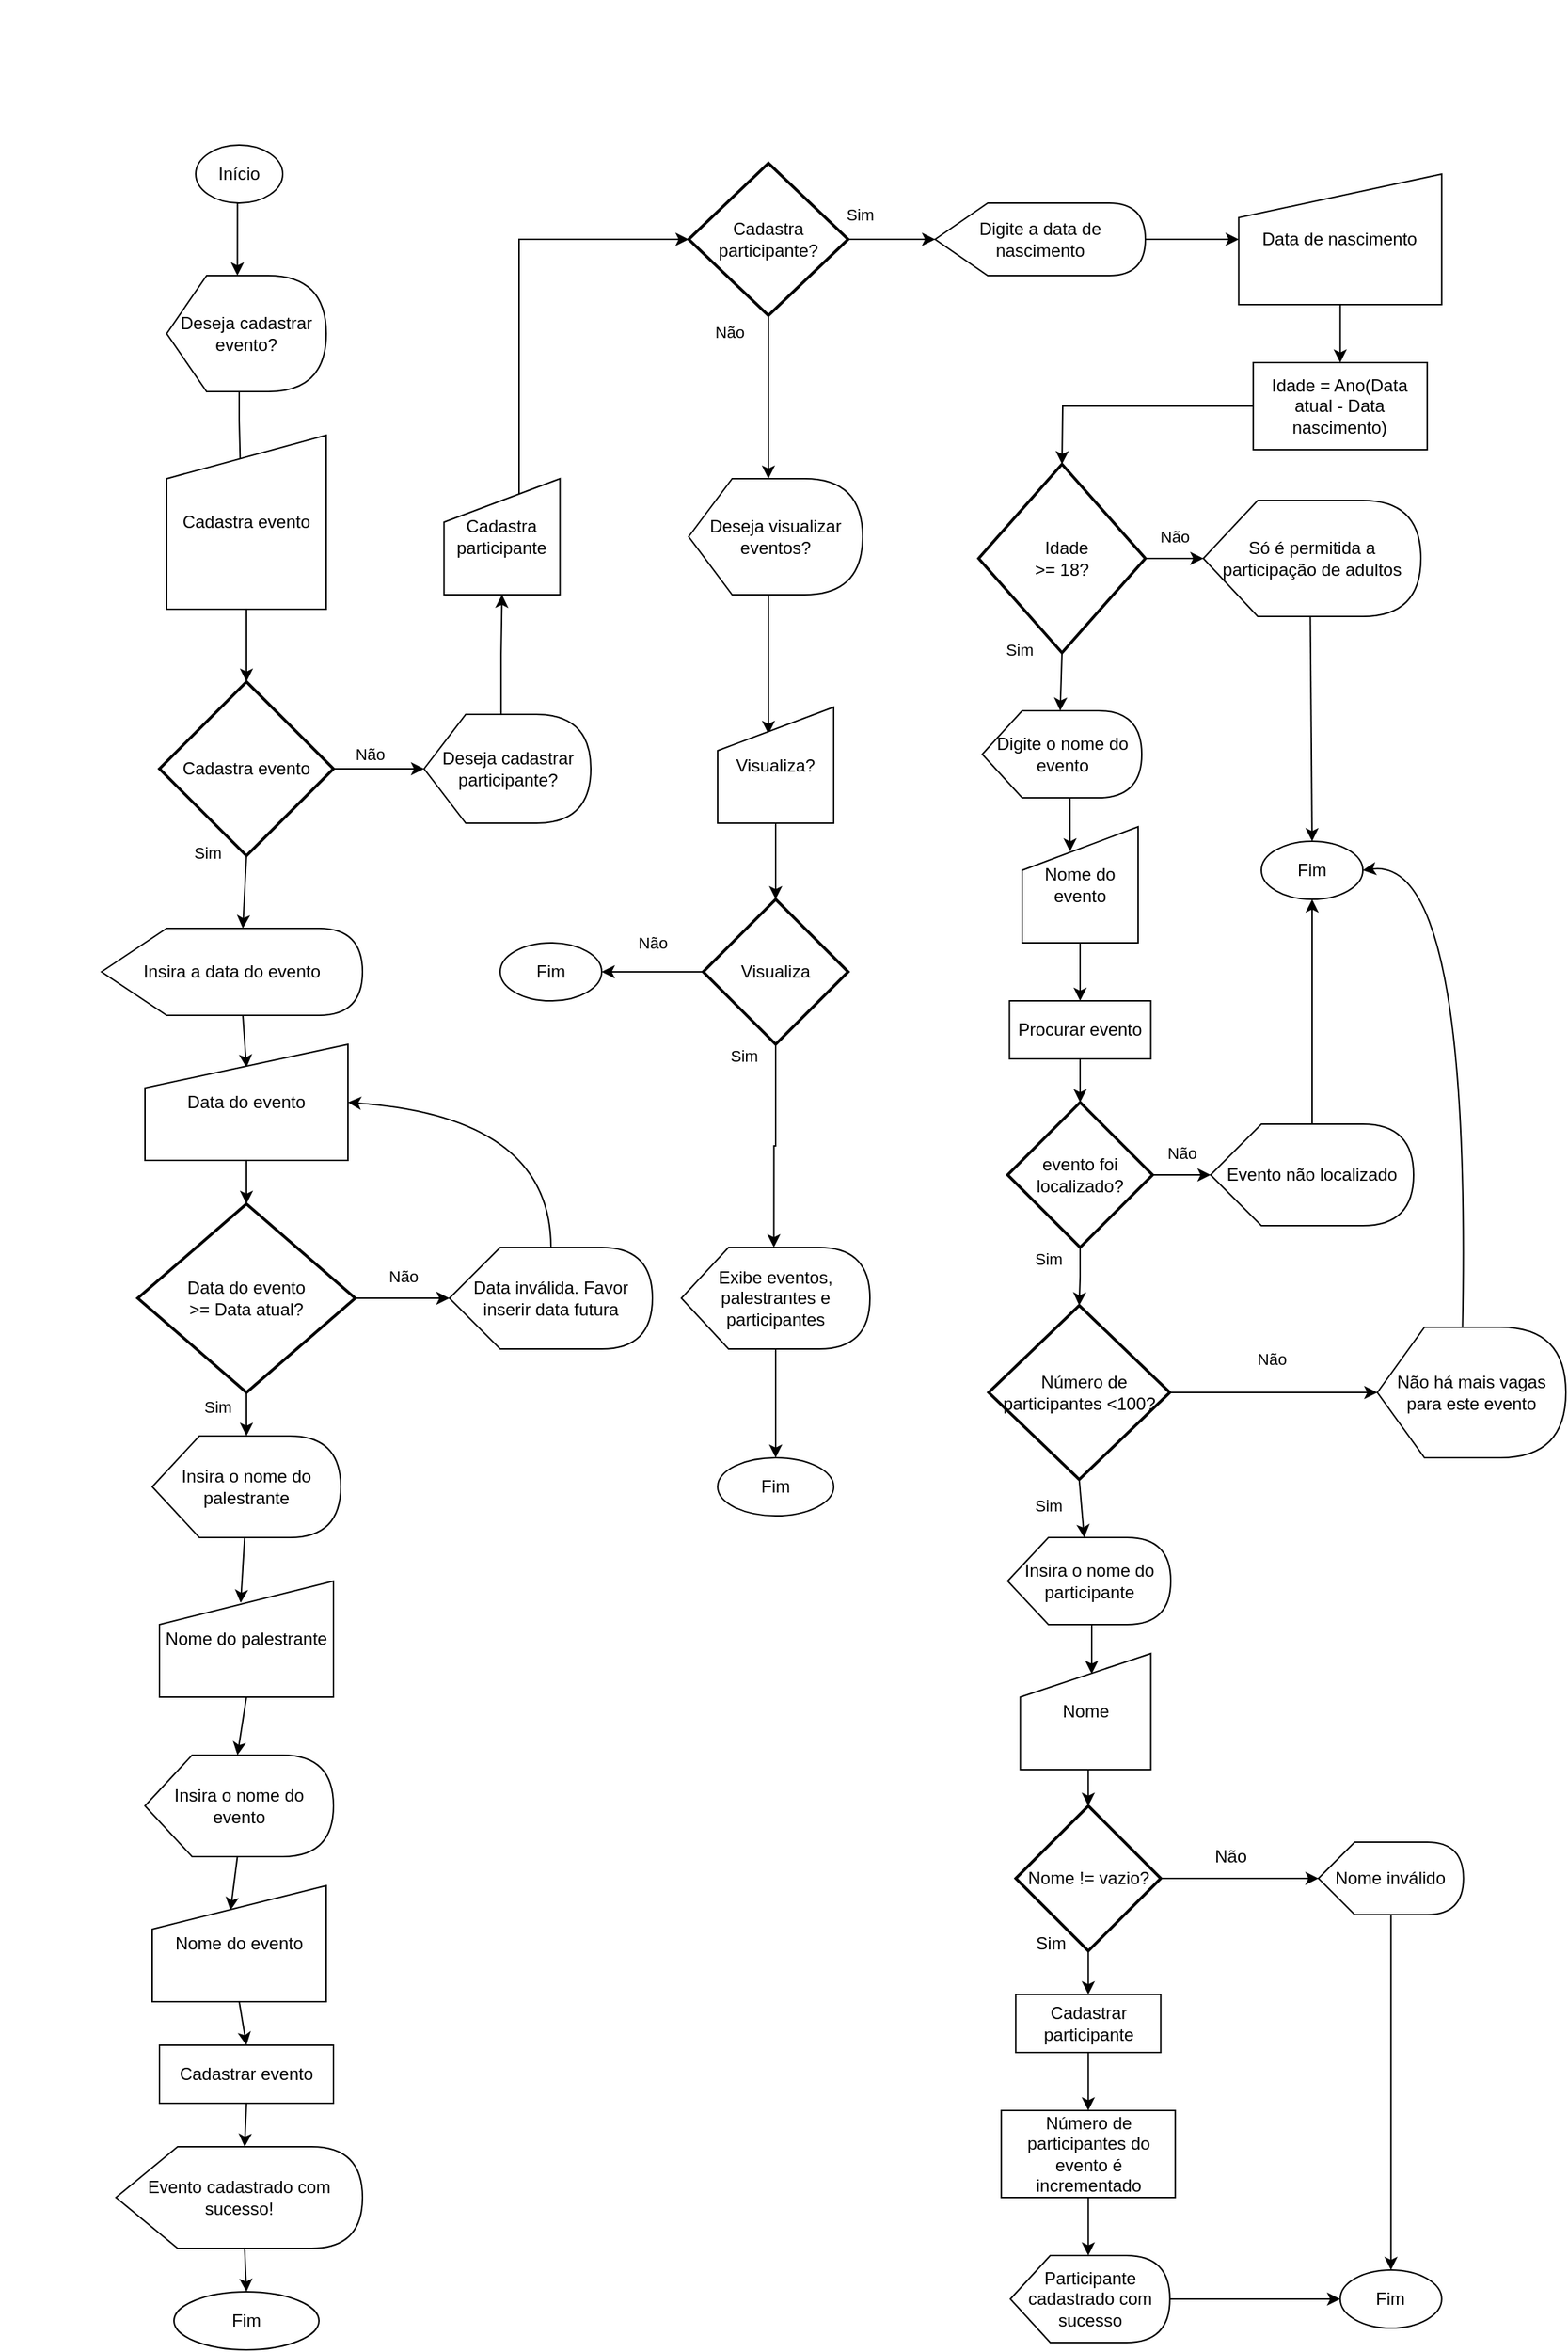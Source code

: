 <mxfile version="15.8.7" type="device"><diagram name="Page-1" id="edf60f1a-56cd-e834-aa8a-f176f3a09ee4"><mxGraphModel dx="868" dy="553" grid="1" gridSize="10" guides="1" tooltips="1" connect="1" arrows="1" fold="1" page="1" pageScale="1" pageWidth="1169" pageHeight="827" background="none" math="0" shadow="0"><root><mxCell id="0"/><mxCell id="1" parent="0"/><mxCell id="du-PBwUth67Q8TMINpRE-2" value="Insira a data do evento" style="shape=display;whiteSpace=wrap;html=1;" parent="1" vertex="1"><mxGeometry x="50" y="640" width="180" height="60" as="geometry"/></mxCell><mxCell id="du-PBwUth67Q8TMINpRE-3" value="" style="endArrow=classic;html=1;rounded=0;exitX=0;exitY=0;exitDx=97.5;exitDy=60;exitPerimeter=0;entryX=0.5;entryY=0.2;entryDx=0;entryDy=0;entryPerimeter=0;" parent="1" source="du-PBwUth67Q8TMINpRE-2" target="du-PBwUth67Q8TMINpRE-5" edge="1"><mxGeometry width="50" height="50" relative="1" as="geometry"><mxPoint x="410" y="710" as="sourcePoint"/><mxPoint x="150" y="750" as="targetPoint"/></mxGeometry></mxCell><mxCell id="du-PBwUth67Q8TMINpRE-4" value="" style="endArrow=classic;html=1;rounded=0;exitX=0.5;exitY=1;exitDx=0;exitDy=0;entryX=0;entryY=0;entryDx=97.5;entryDy=0;entryPerimeter=0;exitPerimeter=0;" parent="1" source="du-PBwUth67Q8TMINpRE-104" target="du-PBwUth67Q8TMINpRE-2" edge="1"><mxGeometry width="50" height="50" relative="1" as="geometry"><mxPoint x="150" y="610" as="sourcePoint"/><mxPoint x="190" y="620" as="targetPoint"/></mxGeometry></mxCell><mxCell id="du-PBwUth67Q8TMINpRE-5" value="Data do evento" style="shape=manualInput;whiteSpace=wrap;html=1;" parent="1" vertex="1"><mxGeometry x="80" y="720" width="140" height="80" as="geometry"/></mxCell><mxCell id="du-PBwUth67Q8TMINpRE-6" value="Data do evento &lt;br&gt;&amp;gt;= Data atual?" style="strokeWidth=2;html=1;shape=mxgraph.flowchart.decision;whiteSpace=wrap;" parent="1" vertex="1"><mxGeometry x="75" y="830" width="150" height="130" as="geometry"/></mxCell><mxCell id="du-PBwUth67Q8TMINpRE-7" value="Data inválida. Favor inserir data futura" style="shape=display;whiteSpace=wrap;html=1;" parent="1" vertex="1"><mxGeometry x="290" y="860" width="140" height="70" as="geometry"/></mxCell><mxCell id="du-PBwUth67Q8TMINpRE-8" value="" style="endArrow=classic;html=1;rounded=0;exitX=0.5;exitY=1;exitDx=0;exitDy=0;entryX=0.5;entryY=0;entryDx=0;entryDy=0;entryPerimeter=0;" parent="1" source="du-PBwUth67Q8TMINpRE-5" target="du-PBwUth67Q8TMINpRE-6" edge="1"><mxGeometry width="50" height="50" relative="1" as="geometry"><mxPoint x="410" y="900" as="sourcePoint"/><mxPoint x="460" y="850" as="targetPoint"/></mxGeometry></mxCell><mxCell id="du-PBwUth67Q8TMINpRE-10" value="" style="curved=1;endArrow=classic;html=1;rounded=0;exitX=0;exitY=0;exitDx=70;exitDy=0;exitPerimeter=0;entryX=1;entryY=0.5;entryDx=0;entryDy=0;" parent="1" source="du-PBwUth67Q8TMINpRE-7" target="du-PBwUth67Q8TMINpRE-5" edge="1"><mxGeometry width="50" height="50" relative="1" as="geometry"><mxPoint x="410" y="900" as="sourcePoint"/><mxPoint x="460" y="850" as="targetPoint"/><Array as="points"><mxPoint x="360" y="770"/></Array></mxGeometry></mxCell><mxCell id="du-PBwUth67Q8TMINpRE-11" value="Evento cadastrado com sucesso!" style="shape=display;whiteSpace=wrap;html=1;" parent="1" vertex="1"><mxGeometry x="60" y="1480" width="170" height="70" as="geometry"/></mxCell><mxCell id="du-PBwUth67Q8TMINpRE-17" value="" style="endArrow=classic;html=1;rounded=0;verticalAlign=middle;entryX=0;entryY=0.5;entryDx=0;entryDy=0;entryPerimeter=0;exitX=1;exitY=0.5;exitDx=0;exitDy=0;exitPerimeter=0;" parent="1" source="du-PBwUth67Q8TMINpRE-6" target="du-PBwUth67Q8TMINpRE-7" edge="1"><mxGeometry relative="1" as="geometry"><mxPoint x="210" y="900" as="sourcePoint"/><mxPoint x="310" y="900" as="targetPoint"/></mxGeometry></mxCell><mxCell id="du-PBwUth67Q8TMINpRE-18" value="Não" style="edgeLabel;resizable=0;html=1;align=center;verticalAlign=middle;" parent="du-PBwUth67Q8TMINpRE-17" connectable="0" vertex="1"><mxGeometry relative="1" as="geometry"><mxPoint y="-15" as="offset"/></mxGeometry></mxCell><mxCell id="du-PBwUth67Q8TMINpRE-19" value="Fim" style="ellipse;whiteSpace=wrap;html=1;" parent="1" vertex="1"><mxGeometry x="100" y="1580" width="100" height="40" as="geometry"/></mxCell><mxCell id="du-PBwUth67Q8TMINpRE-20" value="" style="endArrow=classic;html=1;rounded=0;exitX=0;exitY=0;exitDx=88.75;exitDy=70;exitPerimeter=0;entryX=0.5;entryY=0;entryDx=0;entryDy=0;" parent="1" source="du-PBwUth67Q8TMINpRE-11" target="du-PBwUth67Q8TMINpRE-19" edge="1"><mxGeometry width="50" height="50" relative="1" as="geometry"><mxPoint x="420" y="1690" as="sourcePoint"/><mxPoint x="470" y="1640" as="targetPoint"/></mxGeometry></mxCell><mxCell id="du-PBwUth67Q8TMINpRE-22" value="Cadastrar evento" style="rounded=0;whiteSpace=wrap;html=1;fontSize=12;" parent="1" vertex="1"><mxGeometry x="90" y="1410" width="120" height="40" as="geometry"/></mxCell><mxCell id="du-PBwUth67Q8TMINpRE-23" value="" style="endArrow=classic;html=1;rounded=0;fontSize=14;exitX=0.5;exitY=1;exitDx=0;exitDy=0;entryX=0;entryY=0;entryDx=88.75;entryDy=0;entryPerimeter=0;" parent="1" source="du-PBwUth67Q8TMINpRE-22" target="du-PBwUth67Q8TMINpRE-11" edge="1"><mxGeometry width="50" height="50" relative="1" as="geometry"><mxPoint x="415" y="1540" as="sourcePoint"/><mxPoint x="465" y="1490" as="targetPoint"/></mxGeometry></mxCell><mxCell id="PC4-HEvqncHK3_Rg9ZsO-1" style="edgeStyle=orthogonalEdgeStyle;rounded=0;orthogonalLoop=1;jettySize=auto;html=1;exitX=1;exitY=0.5;exitDx=0;exitDy=0;exitPerimeter=0;entryX=0;entryY=0.5;entryDx=0;entryDy=0;" edge="1" parent="1" source="du-PBwUth67Q8TMINpRE-26" target="du-PBwUth67Q8TMINpRE-27"><mxGeometry relative="1" as="geometry"/></mxCell><mxCell id="du-PBwUth67Q8TMINpRE-26" value="Digite a data de nascimento" style="shape=display;whiteSpace=wrap;html=1;fontSize=12;" parent="1" vertex="1"><mxGeometry x="625" y="140" width="145" height="50" as="geometry"/></mxCell><mxCell id="du-PBwUth67Q8TMINpRE-27" value="Data de nascimento" style="shape=manualInput;whiteSpace=wrap;html=1;fontSize=12;" parent="1" vertex="1"><mxGeometry x="834.38" y="120" width="140" height="90" as="geometry"/></mxCell><mxCell id="du-PBwUth67Q8TMINpRE-28" value="&amp;nbsp; Idade&lt;br&gt;&amp;gt;= 18?" style="strokeWidth=2;html=1;shape=mxgraph.flowchart.decision;whiteSpace=wrap;fontSize=12;" parent="1" vertex="1"><mxGeometry x="655" y="320" width="115" height="130" as="geometry"/></mxCell><mxCell id="du-PBwUth67Q8TMINpRE-31" value="" style="endArrow=classic;html=1;rounded=0;fontSize=14;exitX=0.5;exitY=1;exitDx=0;exitDy=0;entryX=0.5;entryY=0;entryDx=0;entryDy=0;" parent="1" source="du-PBwUth67Q8TMINpRE-27" target="PC4-HEvqncHK3_Rg9ZsO-2" edge="1"><mxGeometry width="50" height="50" relative="1" as="geometry"><mxPoint x="520" y="330" as="sourcePoint"/><mxPoint x="570" y="280" as="targetPoint"/></mxGeometry></mxCell><mxCell id="du-PBwUth67Q8TMINpRE-32" value="" style="endArrow=classic;html=1;rounded=0;verticalAlign=middle;entryX=0;entryY=0.5;entryDx=0;entryDy=0;entryPerimeter=0;exitX=1;exitY=0.5;exitDx=0;exitDy=0;exitPerimeter=0;" parent="1" source="du-PBwUth67Q8TMINpRE-28" target="du-PBwUth67Q8TMINpRE-34" edge="1"><mxGeometry relative="1" as="geometry"><mxPoint x="795" y="464.5" as="sourcePoint"/><mxPoint x="870" y="464.5" as="targetPoint"/></mxGeometry></mxCell><mxCell id="du-PBwUth67Q8TMINpRE-33" value="Não" style="edgeLabel;resizable=0;html=1;align=center;verticalAlign=middle;" parent="du-PBwUth67Q8TMINpRE-32" connectable="0" vertex="1"><mxGeometry relative="1" as="geometry"><mxPoint y="-15" as="offset"/></mxGeometry></mxCell><mxCell id="du-PBwUth67Q8TMINpRE-34" value="Só é permitida a participação de adultos" style="shape=display;whiteSpace=wrap;html=1;fontSize=12;" parent="1" vertex="1"><mxGeometry x="810" y="345" width="150" height="80" as="geometry"/></mxCell><mxCell id="du-PBwUth67Q8TMINpRE-35" value="Fim" style="ellipse;whiteSpace=wrap;html=1;fontSize=12;" parent="1" vertex="1"><mxGeometry x="850" y="580" width="70" height="40" as="geometry"/></mxCell><mxCell id="du-PBwUth67Q8TMINpRE-36" value="" style="endArrow=classic;html=1;rounded=0;fontSize=14;exitX=0;exitY=0;exitDx=73.75;exitDy=80;exitPerimeter=0;entryX=0.5;entryY=0;entryDx=0;entryDy=0;" parent="1" source="du-PBwUth67Q8TMINpRE-34" target="du-PBwUth67Q8TMINpRE-35" edge="1"><mxGeometry width="50" height="50" relative="1" as="geometry"><mxPoint x="680" y="480" as="sourcePoint"/><mxPoint x="730" y="430" as="targetPoint"/></mxGeometry></mxCell><mxCell id="du-PBwUth67Q8TMINpRE-40" value="" style="edgeStyle=orthogonalEdgeStyle;rounded=0;orthogonalLoop=1;jettySize=auto;html=1;fontSize=14;" parent="1" source="du-PBwUth67Q8TMINpRE-6" target="du-PBwUth67Q8TMINpRE-39" edge="1"><mxGeometry relative="1" as="geometry"/></mxCell><mxCell id="du-PBwUth67Q8TMINpRE-39" value="Insira o nome do palestrante" style="shape=display;whiteSpace=wrap;html=1;fontSize=12;" parent="1" vertex="1"><mxGeometry x="85" y="990" width="130" height="70" as="geometry"/></mxCell><mxCell id="du-PBwUth67Q8TMINpRE-42" value="Nome do palestrante" style="shape=manualInput;whiteSpace=wrap;html=1;fontSize=12;" parent="1" vertex="1"><mxGeometry x="90" y="1090" width="120" height="80" as="geometry"/></mxCell><mxCell id="du-PBwUth67Q8TMINpRE-43" value="Insira o nome do evento" style="shape=display;whiteSpace=wrap;html=1;fontSize=12;" parent="1" vertex="1"><mxGeometry x="80" y="1210" width="130" height="70" as="geometry"/></mxCell><mxCell id="du-PBwUth67Q8TMINpRE-44" value="Nome do evento" style="shape=manualInput;whiteSpace=wrap;html=1;fontSize=12;" parent="1" vertex="1"><mxGeometry x="85" y="1300" width="120" height="80" as="geometry"/></mxCell><mxCell id="du-PBwUth67Q8TMINpRE-46" value="" style="endArrow=classic;html=1;rounded=0;fontSize=14;exitX=0;exitY=0;exitDx=63.75;exitDy=70;exitPerimeter=0;entryX=0.467;entryY=0.188;entryDx=0;entryDy=0;entryPerimeter=0;" parent="1" source="du-PBwUth67Q8TMINpRE-39" target="du-PBwUth67Q8TMINpRE-42" edge="1"><mxGeometry width="50" height="50" relative="1" as="geometry"><mxPoint x="370" y="1060" as="sourcePoint"/><mxPoint x="420" y="1010" as="targetPoint"/></mxGeometry></mxCell><mxCell id="du-PBwUth67Q8TMINpRE-47" value="" style="endArrow=classic;html=1;rounded=0;fontSize=14;exitX=0.5;exitY=1;exitDx=0;exitDy=0;entryX=0;entryY=0;entryDx=63.75;entryDy=0;entryPerimeter=0;" parent="1" source="du-PBwUth67Q8TMINpRE-42" target="du-PBwUth67Q8TMINpRE-43" edge="1"><mxGeometry width="50" height="50" relative="1" as="geometry"><mxPoint x="370" y="1250" as="sourcePoint"/><mxPoint x="420" y="1200" as="targetPoint"/></mxGeometry></mxCell><mxCell id="du-PBwUth67Q8TMINpRE-48" value="" style="endArrow=classic;html=1;rounded=0;fontSize=14;exitX=0;exitY=0;exitDx=63.75;exitDy=70;exitPerimeter=0;entryX=0.45;entryY=0.213;entryDx=0;entryDy=0;entryPerimeter=0;" parent="1" source="du-PBwUth67Q8TMINpRE-43" target="du-PBwUth67Q8TMINpRE-44" edge="1"><mxGeometry width="50" height="50" relative="1" as="geometry"><mxPoint x="370" y="1320" as="sourcePoint"/><mxPoint x="420" y="1270" as="targetPoint"/></mxGeometry></mxCell><mxCell id="du-PBwUth67Q8TMINpRE-49" value="" style="endArrow=classic;html=1;rounded=0;fontSize=14;exitX=0.5;exitY=1;exitDx=0;exitDy=0;entryX=0.5;entryY=0;entryDx=0;entryDy=0;" parent="1" source="du-PBwUth67Q8TMINpRE-44" target="du-PBwUth67Q8TMINpRE-22" edge="1"><mxGeometry width="50" height="50" relative="1" as="geometry"><mxPoint x="370" y="1420" as="sourcePoint"/><mxPoint x="420" y="1370" as="targetPoint"/></mxGeometry></mxCell><mxCell id="du-PBwUth67Q8TMINpRE-73" style="edgeStyle=orthogonalEdgeStyle;rounded=0;orthogonalLoop=1;jettySize=auto;html=1;exitX=1;exitY=0.5;exitDx=0;exitDy=0;exitPerimeter=0;entryX=0;entryY=0.5;entryDx=0;entryDy=0;entryPerimeter=0;fontSize=12;" parent="1" source="du-PBwUth67Q8TMINpRE-52" target="du-PBwUth67Q8TMINpRE-72" edge="1"><mxGeometry relative="1" as="geometry"/></mxCell><mxCell id="du-PBwUth67Q8TMINpRE-52" value="&amp;nbsp; Número de participantes &amp;lt;100?" style="strokeWidth=2;html=1;shape=mxgraph.flowchart.decision;whiteSpace=wrap;fontSize=12;" parent="1" vertex="1"><mxGeometry x="661.88" y="900" width="125" height="120" as="geometry"/></mxCell><mxCell id="du-PBwUth67Q8TMINpRE-61" style="edgeStyle=orthogonalEdgeStyle;rounded=0;orthogonalLoop=1;jettySize=auto;html=1;exitX=0;exitY=0;exitDx=53.75;exitDy=60;exitPerimeter=0;entryX=0.413;entryY=0.213;entryDx=0;entryDy=0;entryPerimeter=0;fontSize=12;" parent="1" source="du-PBwUth67Q8TMINpRE-54" target="du-PBwUth67Q8TMINpRE-55" edge="1"><mxGeometry relative="1" as="geometry"/></mxCell><mxCell id="du-PBwUth67Q8TMINpRE-54" value="Digite o nome do evento" style="shape=display;whiteSpace=wrap;html=1;fontSize=12;" parent="1" vertex="1"><mxGeometry x="657.5" y="490" width="110" height="60" as="geometry"/></mxCell><mxCell id="du-PBwUth67Q8TMINpRE-59" style="edgeStyle=orthogonalEdgeStyle;rounded=0;orthogonalLoop=1;jettySize=auto;html=1;exitX=0.5;exitY=1;exitDx=0;exitDy=0;entryX=0.5;entryY=0;entryDx=0;entryDy=0;fontSize=12;" parent="1" source="du-PBwUth67Q8TMINpRE-55" target="du-PBwUth67Q8TMINpRE-56" edge="1"><mxGeometry relative="1" as="geometry"/></mxCell><mxCell id="du-PBwUth67Q8TMINpRE-55" value="Nome do evento" style="shape=manualInput;whiteSpace=wrap;html=1;fontSize=12;" parent="1" vertex="1"><mxGeometry x="685" y="570" width="80" height="80" as="geometry"/></mxCell><mxCell id="du-PBwUth67Q8TMINpRE-60" style="edgeStyle=orthogonalEdgeStyle;rounded=0;orthogonalLoop=1;jettySize=auto;html=1;exitX=0.5;exitY=1;exitDx=0;exitDy=0;entryX=0.5;entryY=0;entryDx=0;entryDy=0;entryPerimeter=0;fontSize=12;" parent="1" source="du-PBwUth67Q8TMINpRE-56" target="du-PBwUth67Q8TMINpRE-58" edge="1"><mxGeometry relative="1" as="geometry"/></mxCell><mxCell id="du-PBwUth67Q8TMINpRE-56" value="Procurar evento" style="rounded=0;whiteSpace=wrap;html=1;fontSize=12;" parent="1" vertex="1"><mxGeometry x="676.25" y="690" width="97.5" height="40" as="geometry"/></mxCell><mxCell id="du-PBwUth67Q8TMINpRE-57" value="" style="endArrow=classic;html=1;rounded=0;fontSize=12;exitX=0.5;exitY=1;exitDx=0;exitDy=0;exitPerimeter=0;entryX=0;entryY=0;entryDx=53.75;entryDy=0;entryPerimeter=0;" parent="1" source="du-PBwUth67Q8TMINpRE-28" target="du-PBwUth67Q8TMINpRE-54" edge="1"><mxGeometry width="50" height="50" relative="1" as="geometry"><mxPoint x="740" y="670" as="sourcePoint"/><mxPoint x="790" y="620" as="targetPoint"/></mxGeometry></mxCell><mxCell id="du-PBwUth67Q8TMINpRE-70" style="edgeStyle=orthogonalEdgeStyle;rounded=0;orthogonalLoop=1;jettySize=auto;html=1;exitX=0.5;exitY=1;exitDx=0;exitDy=0;exitPerimeter=0;entryX=0.5;entryY=0;entryDx=0;entryDy=0;entryPerimeter=0;fontSize=12;" parent="1" source="du-PBwUth67Q8TMINpRE-58" target="du-PBwUth67Q8TMINpRE-52" edge="1"><mxGeometry relative="1" as="geometry"/></mxCell><mxCell id="du-PBwUth67Q8TMINpRE-58" value="evento foi localizado?" style="strokeWidth=2;html=1;shape=mxgraph.flowchart.decision;whiteSpace=wrap;fontSize=12;" parent="1" vertex="1"><mxGeometry x="675" y="760" width="100" height="100" as="geometry"/></mxCell><mxCell id="du-PBwUth67Q8TMINpRE-66" style="edgeStyle=orthogonalEdgeStyle;rounded=0;orthogonalLoop=1;jettySize=auto;html=1;exitX=0;exitY=0;exitDx=70;exitDy=0;exitPerimeter=0;entryX=0.5;entryY=1;entryDx=0;entryDy=0;fontSize=12;" parent="1" source="du-PBwUth67Q8TMINpRE-62" target="du-PBwUth67Q8TMINpRE-35" edge="1"><mxGeometry relative="1" as="geometry"/></mxCell><mxCell id="du-PBwUth67Q8TMINpRE-62" value="Evento não localizado" style="shape=display;whiteSpace=wrap;html=1;" parent="1" vertex="1"><mxGeometry x="815" y="775" width="140" height="70" as="geometry"/></mxCell><mxCell id="du-PBwUth67Q8TMINpRE-63" value="" style="endArrow=classic;html=1;rounded=0;verticalAlign=middle;entryX=0;entryY=0.5;entryDx=0;entryDy=0;entryPerimeter=0;exitX=1;exitY=0.5;exitDx=0;exitDy=0;exitPerimeter=0;" parent="1" target="du-PBwUth67Q8TMINpRE-62" edge="1"><mxGeometry relative="1" as="geometry"><mxPoint x="775" y="810" as="sourcePoint"/><mxPoint x="860" y="815" as="targetPoint"/></mxGeometry></mxCell><mxCell id="du-PBwUth67Q8TMINpRE-64" value="Não" style="edgeLabel;resizable=0;html=1;align=center;verticalAlign=middle;" parent="du-PBwUth67Q8TMINpRE-63" connectable="0" vertex="1"><mxGeometry relative="1" as="geometry"><mxPoint y="-15" as="offset"/></mxGeometry></mxCell><mxCell id="du-PBwUth67Q8TMINpRE-68" value="Sim" style="edgeLabel;resizable=0;html=1;align=center;verticalAlign=middle;" parent="1" connectable="0" vertex="1"><mxGeometry x="130" y="970" as="geometry"/></mxCell><mxCell id="du-PBwUth67Q8TMINpRE-69" value="Sim" style="edgeLabel;resizable=0;html=1;align=center;verticalAlign=middle;" parent="1" connectable="0" vertex="1"><mxGeometry x="160" y="1070" as="geometry"><mxPoint x="543" y="-32" as="offset"/></mxGeometry></mxCell><mxCell id="du-PBwUth67Q8TMINpRE-71" value="Sim" style="edgeLabel;resizable=0;html=1;align=center;verticalAlign=middle;" parent="1" connectable="0" vertex="1"><mxGeometry x="540" y="300" as="geometry"><mxPoint x="143" y="148" as="offset"/></mxGeometry></mxCell><mxCell id="du-PBwUth67Q8TMINpRE-72" value="Não há mais vagas para este evento" style="shape=display;whiteSpace=wrap;html=1;fontSize=12;" parent="1" vertex="1"><mxGeometry x="930" y="915" width="130" height="90" as="geometry"/></mxCell><mxCell id="du-PBwUth67Q8TMINpRE-74" value="" style="curved=1;endArrow=classic;html=1;rounded=0;fontSize=12;entryX=1;entryY=0.5;entryDx=0;entryDy=0;exitX=0;exitY=0;exitDx=58.75;exitDy=0;exitPerimeter=0;" parent="1" source="du-PBwUth67Q8TMINpRE-72" target="du-PBwUth67Q8TMINpRE-35" edge="1"><mxGeometry width="50" height="50" relative="1" as="geometry"><mxPoint x="995" y="910" as="sourcePoint"/><mxPoint x="1010" y="760" as="targetPoint"/><Array as="points"><mxPoint x="995" y="590"/></Array></mxGeometry></mxCell><mxCell id="du-PBwUth67Q8TMINpRE-75" value="Não" style="edgeLabel;resizable=0;html=1;align=center;verticalAlign=middle;" parent="1" connectable="0" vertex="1"><mxGeometry x="830" y="790" as="geometry"><mxPoint x="27" y="147" as="offset"/></mxGeometry></mxCell><mxCell id="du-PBwUth67Q8TMINpRE-101" style="edgeStyle=orthogonalEdgeStyle;rounded=0;orthogonalLoop=1;jettySize=auto;html=1;exitX=0;exitY=0;exitDx=55.312;exitDy=60;exitPerimeter=0;entryX=0.547;entryY=0.175;entryDx=0;entryDy=0;entryPerimeter=0;fontSize=12;" parent="1" source="du-PBwUth67Q8TMINpRE-76" target="du-PBwUth67Q8TMINpRE-100" edge="1"><mxGeometry relative="1" as="geometry"/></mxCell><mxCell id="du-PBwUth67Q8TMINpRE-76" value="Insira o nome do participante" style="shape=display;whiteSpace=wrap;html=1;fontSize=12;" parent="1" vertex="1"><mxGeometry x="675" y="1060" width="112.5" height="60" as="geometry"/></mxCell><mxCell id="du-PBwUth67Q8TMINpRE-77" value="" style="endArrow=classic;html=1;rounded=0;fontSize=12;exitX=0.5;exitY=1;exitDx=0;exitDy=0;exitPerimeter=0;entryX=0;entryY=0;entryDx=52.812;entryDy=0;entryPerimeter=0;" parent="1" source="du-PBwUth67Q8TMINpRE-52" target="du-PBwUth67Q8TMINpRE-76" edge="1"><mxGeometry width="50" height="50" relative="1" as="geometry"><mxPoint x="720" y="1020" as="sourcePoint"/><mxPoint x="770" y="970" as="targetPoint"/></mxGeometry></mxCell><mxCell id="du-PBwUth67Q8TMINpRE-81" style="edgeStyle=orthogonalEdgeStyle;rounded=0;orthogonalLoop=1;jettySize=auto;html=1;exitX=0.5;exitY=1;exitDx=0;exitDy=0;exitPerimeter=0;entryX=0.5;entryY=0;entryDx=0;entryDy=0;fontSize=12;" parent="1" source="du-PBwUth67Q8TMINpRE-78" target="du-PBwUth67Q8TMINpRE-80" edge="1"><mxGeometry relative="1" as="geometry"/></mxCell><mxCell id="du-PBwUth67Q8TMINpRE-91" style="edgeStyle=orthogonalEdgeStyle;rounded=0;orthogonalLoop=1;jettySize=auto;html=1;exitX=1;exitY=0.5;exitDx=0;exitDy=0;exitPerimeter=0;entryX=0;entryY=0.5;entryDx=0;entryDy=0;entryPerimeter=0;fontSize=12;" parent="1" source="du-PBwUth67Q8TMINpRE-78" target="du-PBwUth67Q8TMINpRE-90" edge="1"><mxGeometry relative="1" as="geometry"/></mxCell><mxCell id="du-PBwUth67Q8TMINpRE-78" value="Nome != vazio?" style="strokeWidth=2;html=1;shape=mxgraph.flowchart.decision;whiteSpace=wrap;fontSize=12;" parent="1" vertex="1"><mxGeometry x="680.63" y="1245" width="100" height="100" as="geometry"/></mxCell><mxCell id="du-PBwUth67Q8TMINpRE-84" style="edgeStyle=orthogonalEdgeStyle;rounded=0;orthogonalLoop=1;jettySize=auto;html=1;exitX=0.5;exitY=1;exitDx=0;exitDy=0;entryX=0.5;entryY=0;entryDx=0;entryDy=0;fontSize=12;" parent="1" source="du-PBwUth67Q8TMINpRE-80" target="du-PBwUth67Q8TMINpRE-82" edge="1"><mxGeometry relative="1" as="geometry"/></mxCell><mxCell id="du-PBwUth67Q8TMINpRE-80" value="Cadastrar participante" style="rounded=0;whiteSpace=wrap;html=1;fontSize=12;" parent="1" vertex="1"><mxGeometry x="680.63" y="1375" width="100" height="40" as="geometry"/></mxCell><mxCell id="du-PBwUth67Q8TMINpRE-94" style="edgeStyle=orthogonalEdgeStyle;rounded=0;orthogonalLoop=1;jettySize=auto;html=1;exitX=0.5;exitY=1;exitDx=0;exitDy=0;entryX=0;entryY=0;entryDx=53.75;entryDy=0;entryPerimeter=0;fontSize=12;" parent="1" source="du-PBwUth67Q8TMINpRE-82" target="du-PBwUth67Q8TMINpRE-92" edge="1"><mxGeometry relative="1" as="geometry"/></mxCell><mxCell id="du-PBwUth67Q8TMINpRE-82" value="Número de participantes do evento é incrementado" style="rounded=0;whiteSpace=wrap;html=1;fontSize=12;" parent="1" vertex="1"><mxGeometry x="670.63" y="1455" width="120" height="60" as="geometry"/></mxCell><mxCell id="du-PBwUth67Q8TMINpRE-85" value="Fim" style="ellipse;whiteSpace=wrap;html=1;fontSize=12;" parent="1" vertex="1"><mxGeometry x="904.38" y="1565" width="70" height="40" as="geometry"/></mxCell><mxCell id="du-PBwUth67Q8TMINpRE-88" value="Não" style="text;html=1;strokeColor=none;fillColor=none;align=center;verticalAlign=middle;whiteSpace=wrap;rounded=0;fontSize=12;" parent="1" vertex="1"><mxGeometry x="799.38" y="1265" width="60" height="30" as="geometry"/></mxCell><mxCell id="du-PBwUth67Q8TMINpRE-89" value="Sim" style="text;html=1;strokeColor=none;fillColor=none;align=center;verticalAlign=middle;whiteSpace=wrap;rounded=0;fontSize=12;" parent="1" vertex="1"><mxGeometry x="675" y="1325" width="60" height="30" as="geometry"/></mxCell><mxCell id="du-PBwUth67Q8TMINpRE-96" style="edgeStyle=orthogonalEdgeStyle;rounded=0;orthogonalLoop=1;jettySize=auto;html=1;exitX=0;exitY=0;exitDx=50;exitDy=50;exitPerimeter=0;entryX=0.5;entryY=0;entryDx=0;entryDy=0;fontSize=12;" parent="1" source="du-PBwUth67Q8TMINpRE-90" target="du-PBwUth67Q8TMINpRE-85" edge="1"><mxGeometry relative="1" as="geometry"/></mxCell><mxCell id="du-PBwUth67Q8TMINpRE-90" value="Nome inválido" style="shape=display;whiteSpace=wrap;html=1;fontSize=12;" parent="1" vertex="1"><mxGeometry x="889.38" y="1270" width="100" height="50" as="geometry"/></mxCell><mxCell id="du-PBwUth67Q8TMINpRE-95" style="edgeStyle=orthogonalEdgeStyle;rounded=0;orthogonalLoop=1;jettySize=auto;html=1;exitX=1;exitY=0.5;exitDx=0;exitDy=0;exitPerimeter=0;entryX=0;entryY=0.5;entryDx=0;entryDy=0;fontSize=12;" parent="1" source="du-PBwUth67Q8TMINpRE-92" target="du-PBwUth67Q8TMINpRE-85" edge="1"><mxGeometry relative="1" as="geometry"/></mxCell><mxCell id="du-PBwUth67Q8TMINpRE-92" value="Participante cadastrado com sucesso" style="shape=display;whiteSpace=wrap;html=1;fontSize=12;" parent="1" vertex="1"><mxGeometry x="676.88" y="1555" width="110" height="60" as="geometry"/></mxCell><mxCell id="du-PBwUth67Q8TMINpRE-108" style="edgeStyle=orthogonalEdgeStyle;rounded=0;orthogonalLoop=1;jettySize=auto;html=1;exitX=0.5;exitY=1;exitDx=0;exitDy=0;entryX=0;entryY=0;entryDx=48.75;entryDy=0;entryPerimeter=0;fontSize=12;" parent="1" source="du-PBwUth67Q8TMINpRE-98" target="du-PBwUth67Q8TMINpRE-99" edge="1"><mxGeometry relative="1" as="geometry"><Array as="points"><mxPoint x="144" y="140"/></Array></mxGeometry></mxCell><mxCell id="du-PBwUth67Q8TMINpRE-98" value="Início" style="ellipse;whiteSpace=wrap;html=1;fontSize=12;" parent="1" vertex="1"><mxGeometry x="115" y="100" width="60" height="40" as="geometry"/></mxCell><mxCell id="du-PBwUth67Q8TMINpRE-109" style="edgeStyle=orthogonalEdgeStyle;rounded=0;orthogonalLoop=1;jettySize=auto;html=1;exitX=0;exitY=0;exitDx=50;exitDy=60;exitPerimeter=0;entryX=0.463;entryY=0.225;entryDx=0;entryDy=0;entryPerimeter=0;fontSize=12;" parent="1" source="du-PBwUth67Q8TMINpRE-99" target="du-PBwUth67Q8TMINpRE-103" edge="1"><mxGeometry relative="1" as="geometry"/></mxCell><mxCell id="du-PBwUth67Q8TMINpRE-99" value="Deseja cadastrar evento?" style="shape=display;whiteSpace=wrap;html=1;fontSize=12;" parent="1" vertex="1"><mxGeometry x="95" y="190" width="110" height="80" as="geometry"/></mxCell><mxCell id="du-PBwUth67Q8TMINpRE-102" style="edgeStyle=orthogonalEdgeStyle;rounded=0;orthogonalLoop=1;jettySize=auto;html=1;exitX=0.5;exitY=1;exitDx=0;exitDy=0;entryX=0.5;entryY=0;entryDx=0;entryDy=0;entryPerimeter=0;fontSize=12;" parent="1" source="du-PBwUth67Q8TMINpRE-100" target="du-PBwUth67Q8TMINpRE-78" edge="1"><mxGeometry relative="1" as="geometry"/></mxCell><mxCell id="du-PBwUth67Q8TMINpRE-100" value="Nome" style="shape=manualInput;whiteSpace=wrap;html=1;fontSize=12;" parent="1" vertex="1"><mxGeometry x="683.75" y="1140" width="90" height="80" as="geometry"/></mxCell><mxCell id="du-PBwUth67Q8TMINpRE-110" style="edgeStyle=orthogonalEdgeStyle;rounded=0;orthogonalLoop=1;jettySize=auto;html=1;exitX=0.5;exitY=1;exitDx=0;exitDy=0;entryX=0.5;entryY=0;entryDx=0;entryDy=0;entryPerimeter=0;fontSize=12;" parent="1" source="du-PBwUth67Q8TMINpRE-103" target="du-PBwUth67Q8TMINpRE-104" edge="1"><mxGeometry relative="1" as="geometry"/></mxCell><mxCell id="du-PBwUth67Q8TMINpRE-103" value="Cadastra evento" style="shape=manualInput;whiteSpace=wrap;html=1;fontSize=12;" parent="1" vertex="1"><mxGeometry x="95" y="300" width="110" height="120" as="geometry"/></mxCell><mxCell id="du-PBwUth67Q8TMINpRE-111" style="edgeStyle=orthogonalEdgeStyle;rounded=0;orthogonalLoop=1;jettySize=auto;html=1;exitX=1;exitY=0.5;exitDx=0;exitDy=0;exitPerimeter=0;entryX=0;entryY=0.5;entryDx=0;entryDy=0;entryPerimeter=0;fontSize=12;" parent="1" source="du-PBwUth67Q8TMINpRE-104" target="du-PBwUth67Q8TMINpRE-105" edge="1"><mxGeometry relative="1" as="geometry"/></mxCell><mxCell id="du-PBwUth67Q8TMINpRE-104" value="Cadastra evento" style="strokeWidth=2;html=1;shape=mxgraph.flowchart.decision;whiteSpace=wrap;fontSize=12;" parent="1" vertex="1"><mxGeometry x="90" y="470" width="120" height="120" as="geometry"/></mxCell><mxCell id="du-PBwUth67Q8TMINpRE-112" style="edgeStyle=orthogonalEdgeStyle;rounded=0;orthogonalLoop=1;jettySize=auto;html=1;exitX=0;exitY=0;exitDx=53.125;exitDy=0;exitPerimeter=0;entryX=0.5;entryY=1;entryDx=0;entryDy=0;fontSize=12;" parent="1" source="du-PBwUth67Q8TMINpRE-105" target="du-PBwUth67Q8TMINpRE-106" edge="1"><mxGeometry relative="1" as="geometry"/></mxCell><mxCell id="du-PBwUth67Q8TMINpRE-105" value="Deseja cadastrar participante?" style="shape=display;whiteSpace=wrap;html=1;fontSize=12;" parent="1" vertex="1"><mxGeometry x="272.5" y="492.5" width="115" height="75" as="geometry"/></mxCell><mxCell id="du-PBwUth67Q8TMINpRE-113" style="edgeStyle=orthogonalEdgeStyle;rounded=0;orthogonalLoop=1;jettySize=auto;html=1;exitX=0.647;exitY=0.138;exitDx=0;exitDy=0;entryX=0;entryY=0.5;entryDx=0;entryDy=0;entryPerimeter=0;fontSize=12;exitPerimeter=0;" parent="1" source="du-PBwUth67Q8TMINpRE-106" target="du-PBwUth67Q8TMINpRE-107" edge="1"><mxGeometry relative="1" as="geometry"><Array as="points"><mxPoint x="338" y="165"/></Array></mxGeometry></mxCell><mxCell id="du-PBwUth67Q8TMINpRE-106" value="Cadastra participante" style="shape=manualInput;whiteSpace=wrap;html=1;fontSize=12;" parent="1" vertex="1"><mxGeometry x="286.25" y="330" width="80" height="80" as="geometry"/></mxCell><mxCell id="du-PBwUth67Q8TMINpRE-119" style="edgeStyle=orthogonalEdgeStyle;rounded=0;orthogonalLoop=1;jettySize=auto;html=1;exitX=1;exitY=0.5;exitDx=0;exitDy=0;exitPerimeter=0;entryX=0;entryY=0.5;entryDx=0;entryDy=0;entryPerimeter=0;fontSize=12;" parent="1" source="du-PBwUth67Q8TMINpRE-107" target="du-PBwUth67Q8TMINpRE-26" edge="1"><mxGeometry relative="1" as="geometry"/></mxCell><mxCell id="du-PBwUth67Q8TMINpRE-124" style="edgeStyle=orthogonalEdgeStyle;rounded=0;orthogonalLoop=1;jettySize=auto;html=1;exitX=0.5;exitY=1;exitDx=0;exitDy=0;exitPerimeter=0;entryX=0;entryY=0;entryDx=55;entryDy=0;entryPerimeter=0;fontSize=12;" parent="1" source="du-PBwUth67Q8TMINpRE-107" target="du-PBwUth67Q8TMINpRE-123" edge="1"><mxGeometry relative="1" as="geometry"/></mxCell><mxCell id="du-PBwUth67Q8TMINpRE-107" value="Cadastra participante?" style="strokeWidth=2;html=1;shape=mxgraph.flowchart.decision;whiteSpace=wrap;fontSize=12;" parent="1" vertex="1"><mxGeometry x="455" y="112.5" width="110" height="105" as="geometry"/></mxCell><mxCell id="du-PBwUth67Q8TMINpRE-114" value="Não" style="edgeLabel;resizable=0;html=1;align=center;verticalAlign=middle;" parent="1" connectable="0" vertex="1"><mxGeometry x="800" y="380" as="geometry"><mxPoint x="-565" y="140" as="offset"/></mxGeometry></mxCell><mxCell id="du-PBwUth67Q8TMINpRE-115" value="Não" style="edgeLabel;resizable=0;html=1;align=center;verticalAlign=middle;" parent="1" connectable="0" vertex="1"><mxGeometry x="885" y="410" as="geometry"><mxPoint x="-402" y="-181" as="offset"/></mxGeometry></mxCell><mxCell id="du-PBwUth67Q8TMINpRE-117" value="Sim" style="edgeLabel;resizable=0;html=1;align=center;verticalAlign=middle;" parent="1" connectable="0" vertex="1"><mxGeometry x="-20" y="440" as="geometry"><mxPoint x="143" y="148" as="offset"/></mxGeometry></mxCell><mxCell id="du-PBwUth67Q8TMINpRE-118" value="Sim" style="edgeLabel;resizable=0;html=1;align=center;verticalAlign=middle;" parent="1" connectable="0" vertex="1"><mxGeometry x="560" y="720" as="geometry"><mxPoint x="143" y="148" as="offset"/></mxGeometry></mxCell><mxCell id="du-PBwUth67Q8TMINpRE-120" value="Sim" style="edgeLabel;resizable=0;html=1;align=center;verticalAlign=middle;" parent="1" connectable="0" vertex="1"><mxGeometry x="430" as="geometry"><mxPoint x="143" y="148" as="offset"/></mxGeometry></mxCell><mxCell id="du-PBwUth67Q8TMINpRE-126" style="edgeStyle=orthogonalEdgeStyle;rounded=0;orthogonalLoop=1;jettySize=auto;html=1;exitX=0;exitY=0;exitDx=55;exitDy=80;exitPerimeter=0;entryX=0.438;entryY=0.231;entryDx=0;entryDy=0;entryPerimeter=0;fontSize=12;" parent="1" source="du-PBwUth67Q8TMINpRE-123" target="du-PBwUth67Q8TMINpRE-125" edge="1"><mxGeometry relative="1" as="geometry"/></mxCell><mxCell id="du-PBwUth67Q8TMINpRE-123" value="Deseja visualizar eventos?" style="shape=display;whiteSpace=wrap;html=1;fontSize=12;" parent="1" vertex="1"><mxGeometry x="455" y="330" width="120" height="80" as="geometry"/></mxCell><mxCell id="du-PBwUth67Q8TMINpRE-128" style="edgeStyle=orthogonalEdgeStyle;rounded=0;orthogonalLoop=1;jettySize=auto;html=1;exitX=0.5;exitY=1;exitDx=0;exitDy=0;fontSize=12;" parent="1" source="du-PBwUth67Q8TMINpRE-125" target="du-PBwUth67Q8TMINpRE-127" edge="1"><mxGeometry relative="1" as="geometry"/></mxCell><mxCell id="du-PBwUth67Q8TMINpRE-125" value="Visualiza?" style="shape=manualInput;whiteSpace=wrap;html=1;fontSize=12;" parent="1" vertex="1"><mxGeometry x="475" y="487.5" width="80" height="80" as="geometry"/></mxCell><mxCell id="du-PBwUth67Q8TMINpRE-130" style="edgeStyle=orthogonalEdgeStyle;rounded=0;orthogonalLoop=1;jettySize=auto;html=1;exitX=0;exitY=0.5;exitDx=0;exitDy=0;exitPerimeter=0;entryX=1;entryY=0.5;entryDx=0;entryDy=0;fontSize=12;" parent="1" source="du-PBwUth67Q8TMINpRE-127" target="du-PBwUth67Q8TMINpRE-129" edge="1"><mxGeometry relative="1" as="geometry"/></mxCell><mxCell id="du-PBwUth67Q8TMINpRE-136" style="edgeStyle=orthogonalEdgeStyle;rounded=0;orthogonalLoop=1;jettySize=auto;html=1;exitX=0.5;exitY=1;exitDx=0;exitDy=0;exitPerimeter=0;entryX=0;entryY=0;entryDx=63.75;entryDy=0;entryPerimeter=0;fontSize=12;" parent="1" source="du-PBwUth67Q8TMINpRE-127" target="du-PBwUth67Q8TMINpRE-134" edge="1"><mxGeometry relative="1" as="geometry"><Array as="points"><mxPoint x="515" y="790"/><mxPoint x="514" y="790"/></Array></mxGeometry></mxCell><mxCell id="du-PBwUth67Q8TMINpRE-127" value="Visualiza" style="strokeWidth=2;html=1;shape=mxgraph.flowchart.decision;whiteSpace=wrap;fontSize=12;" parent="1" vertex="1"><mxGeometry x="465" y="620" width="100" height="100" as="geometry"/></mxCell><mxCell id="du-PBwUth67Q8TMINpRE-129" value="Fim" style="ellipse;whiteSpace=wrap;html=1;fontSize=12;" parent="1" vertex="1"><mxGeometry x="325" y="650" width="70" height="40" as="geometry"/></mxCell><mxCell id="du-PBwUth67Q8TMINpRE-131" value="Não" style="edgeLabel;resizable=0;html=1;align=center;verticalAlign=middle;" parent="1" connectable="0" vertex="1"><mxGeometry x="430" y="650" as="geometry"/></mxCell><mxCell id="du-PBwUth67Q8TMINpRE-138" style="edgeStyle=orthogonalEdgeStyle;rounded=0;orthogonalLoop=1;jettySize=auto;html=1;exitX=0;exitY=0;exitDx=63.75;exitDy=70;exitPerimeter=0;entryX=0.5;entryY=0;entryDx=0;entryDy=0;fontSize=12;" parent="1" source="du-PBwUth67Q8TMINpRE-134" target="du-PBwUth67Q8TMINpRE-137" edge="1"><mxGeometry relative="1" as="geometry"><Array as="points"><mxPoint x="515" y="930"/></Array></mxGeometry></mxCell><mxCell id="du-PBwUth67Q8TMINpRE-134" value="Exibe eventos, palestrantes e participantes" style="shape=display;whiteSpace=wrap;html=1;fontSize=12;" parent="1" vertex="1"><mxGeometry x="450" y="860" width="130" height="70" as="geometry"/></mxCell><mxCell id="du-PBwUth67Q8TMINpRE-137" value="Fim" style="ellipse;whiteSpace=wrap;html=1;fontSize=12;" parent="1" vertex="1"><mxGeometry x="475" y="1005" width="80" height="40" as="geometry"/></mxCell><mxCell id="du-PBwUth67Q8TMINpRE-140" value="Sim" style="edgeLabel;resizable=0;html=1;align=center;verticalAlign=middle;" parent="1" connectable="0" vertex="1"><mxGeometry x="350" y="580" as="geometry"><mxPoint x="143" y="148" as="offset"/></mxGeometry></mxCell><mxCell id="PC4-HEvqncHK3_Rg9ZsO-2" value="Idade = Ano(Data atual - Data nascimento)" style="rounded=0;whiteSpace=wrap;html=1;" vertex="1" parent="1"><mxGeometry x="844.38" y="250" width="120" height="60" as="geometry"/></mxCell><mxCell id="PC4-HEvqncHK3_Rg9ZsO-3" value="" style="endArrow=none;html=1;rounded=0;exitX=0.5;exitY=0;exitDx=0;exitDy=0;exitPerimeter=0;entryX=0;entryY=0.5;entryDx=0;entryDy=0;endFill=0;startArrow=classic;startFill=1;" edge="1" parent="1" source="du-PBwUth67Q8TMINpRE-28" target="PC4-HEvqncHK3_Rg9ZsO-2"><mxGeometry width="50" height="50" relative="1" as="geometry"><mxPoint x="830" y="340" as="sourcePoint"/><mxPoint x="880" y="290" as="targetPoint"/><Array as="points"><mxPoint x="713" y="280"/></Array></mxGeometry></mxCell></root></mxGraphModel></diagram></mxfile>